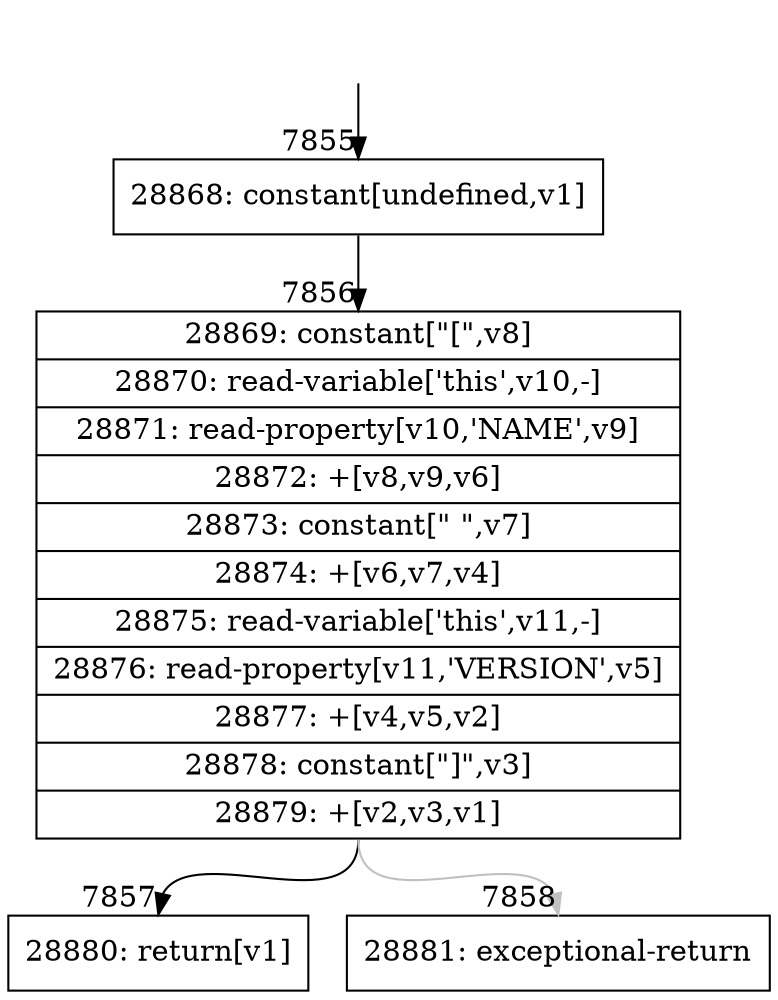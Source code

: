 digraph {
rankdir="TD"
BB_entry514[shape=none,label=""];
BB_entry514 -> BB7855 [tailport=s, headport=n, headlabel="    7855"]
BB7855 [shape=record label="{28868: constant[undefined,v1]}" ] 
BB7855 -> BB7856 [tailport=s, headport=n, headlabel="      7856"]
BB7856 [shape=record label="{28869: constant[\"[\",v8]|28870: read-variable['this',v10,-]|28871: read-property[v10,'NAME',v9]|28872: +[v8,v9,v6]|28873: constant[\" \",v7]|28874: +[v6,v7,v4]|28875: read-variable['this',v11,-]|28876: read-property[v11,'VERSION',v5]|28877: +[v4,v5,v2]|28878: constant[\"]\",v3]|28879: +[v2,v3,v1]}" ] 
BB7856 -> BB7857 [tailport=s, headport=n, headlabel="      7857"]
BB7856 -> BB7858 [tailport=s, headport=n, color=gray, headlabel="      7858"]
BB7857 [shape=record label="{28880: return[v1]}" ] 
BB7858 [shape=record label="{28881: exceptional-return}" ] 
//#$~ 5618
}

